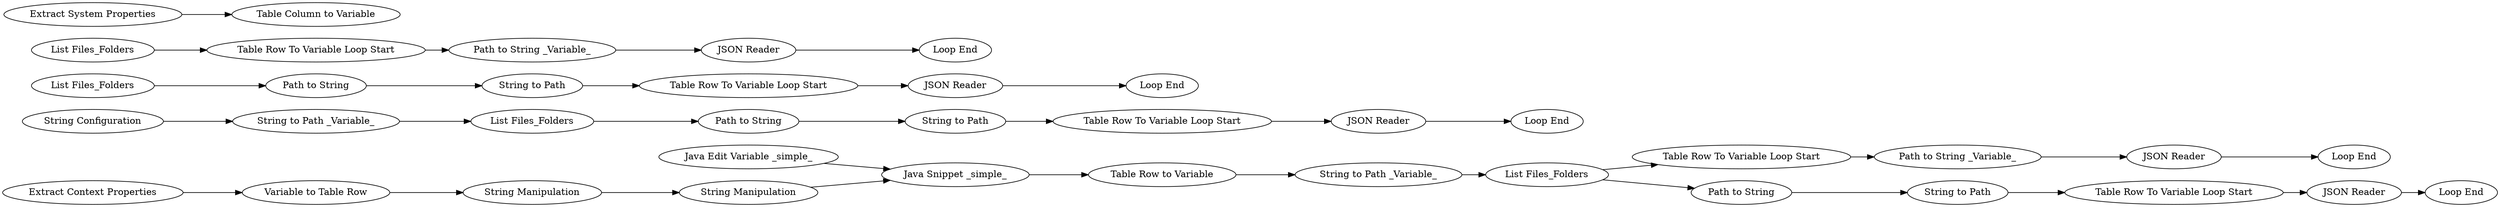 digraph {
	61 -> 476
	496 -> 495
	492 -> 493
	501 -> 502
	493 -> 494
	489 -> 491
	479 -> 478
	55 -> 46
	58 -> 48
	59 -> 58
	3 -> 481
	1 -> 2
	478 -> 477
	483 -> 485
	482 -> 483
	477 -> 480
	490 -> 492
	7 -> 56
	498 -> 497
	485 -> 486
	476 -> 482
	494 -> 496
	2 -> 488
	60 -> 61
	499 -> 501
	500 -> 498
	46 -> 60
	491 -> 490
	48 -> 47
	488 -> 3
	476 -> 479
	497 -> 499
	47 -> 46
	486 -> 487
	476 [label="List Files_Folders"]
	483 [label="String to Path"]
	498 [label="Path to String"]
	501 [label="JSON Reader"]
	502 [label="Loop End"]
	55 [label="Java Edit Variable _simple_"]
	490 [label="List Files_Folders"]
	7 [label="Extract System Properties"]
	489 [label="String Configuration"]
	493 [label="String to Path"]
	58 [label="Variable to Table Row"]
	482 [label="Path to String"]
	485 [label="Table Row To Variable Loop Start"]
	3 [label="JSON Reader"]
	56 [label="Table Column to Variable"]
	480 [label="Loop End"]
	499 [label="Table Row To Variable Loop Start"]
	486 [label="JSON Reader"]
	500 [label="List Files_Folders"]
	59 [label="Extract Context Properties"]
	48 [label="String Manipulation"]
	481 [label="Loop End"]
	1 [label="List Files_Folders"]
	47 [label="String Manipulation"]
	496 [label="JSON Reader"]
	494 [label="Table Row To Variable Loop Start"]
	61 [label="String to Path _Variable_"]
	497 [label="String to Path"]
	478 [label="Path to String _Variable_"]
	491 [label="String to Path _Variable_"]
	495 [label="Loop End"]
	487 [label="Loop End"]
	60 [label="Table Row to Variable"]
	492 [label="Path to String"]
	479 [label="Table Row To Variable Loop Start"]
	477 [label="JSON Reader"]
	46 [label="Java Snippet _simple_"]
	488 [label="Path to String _Variable_"]
	2 [label="Table Row To Variable Loop Start"]
	rankdir=LR
}
